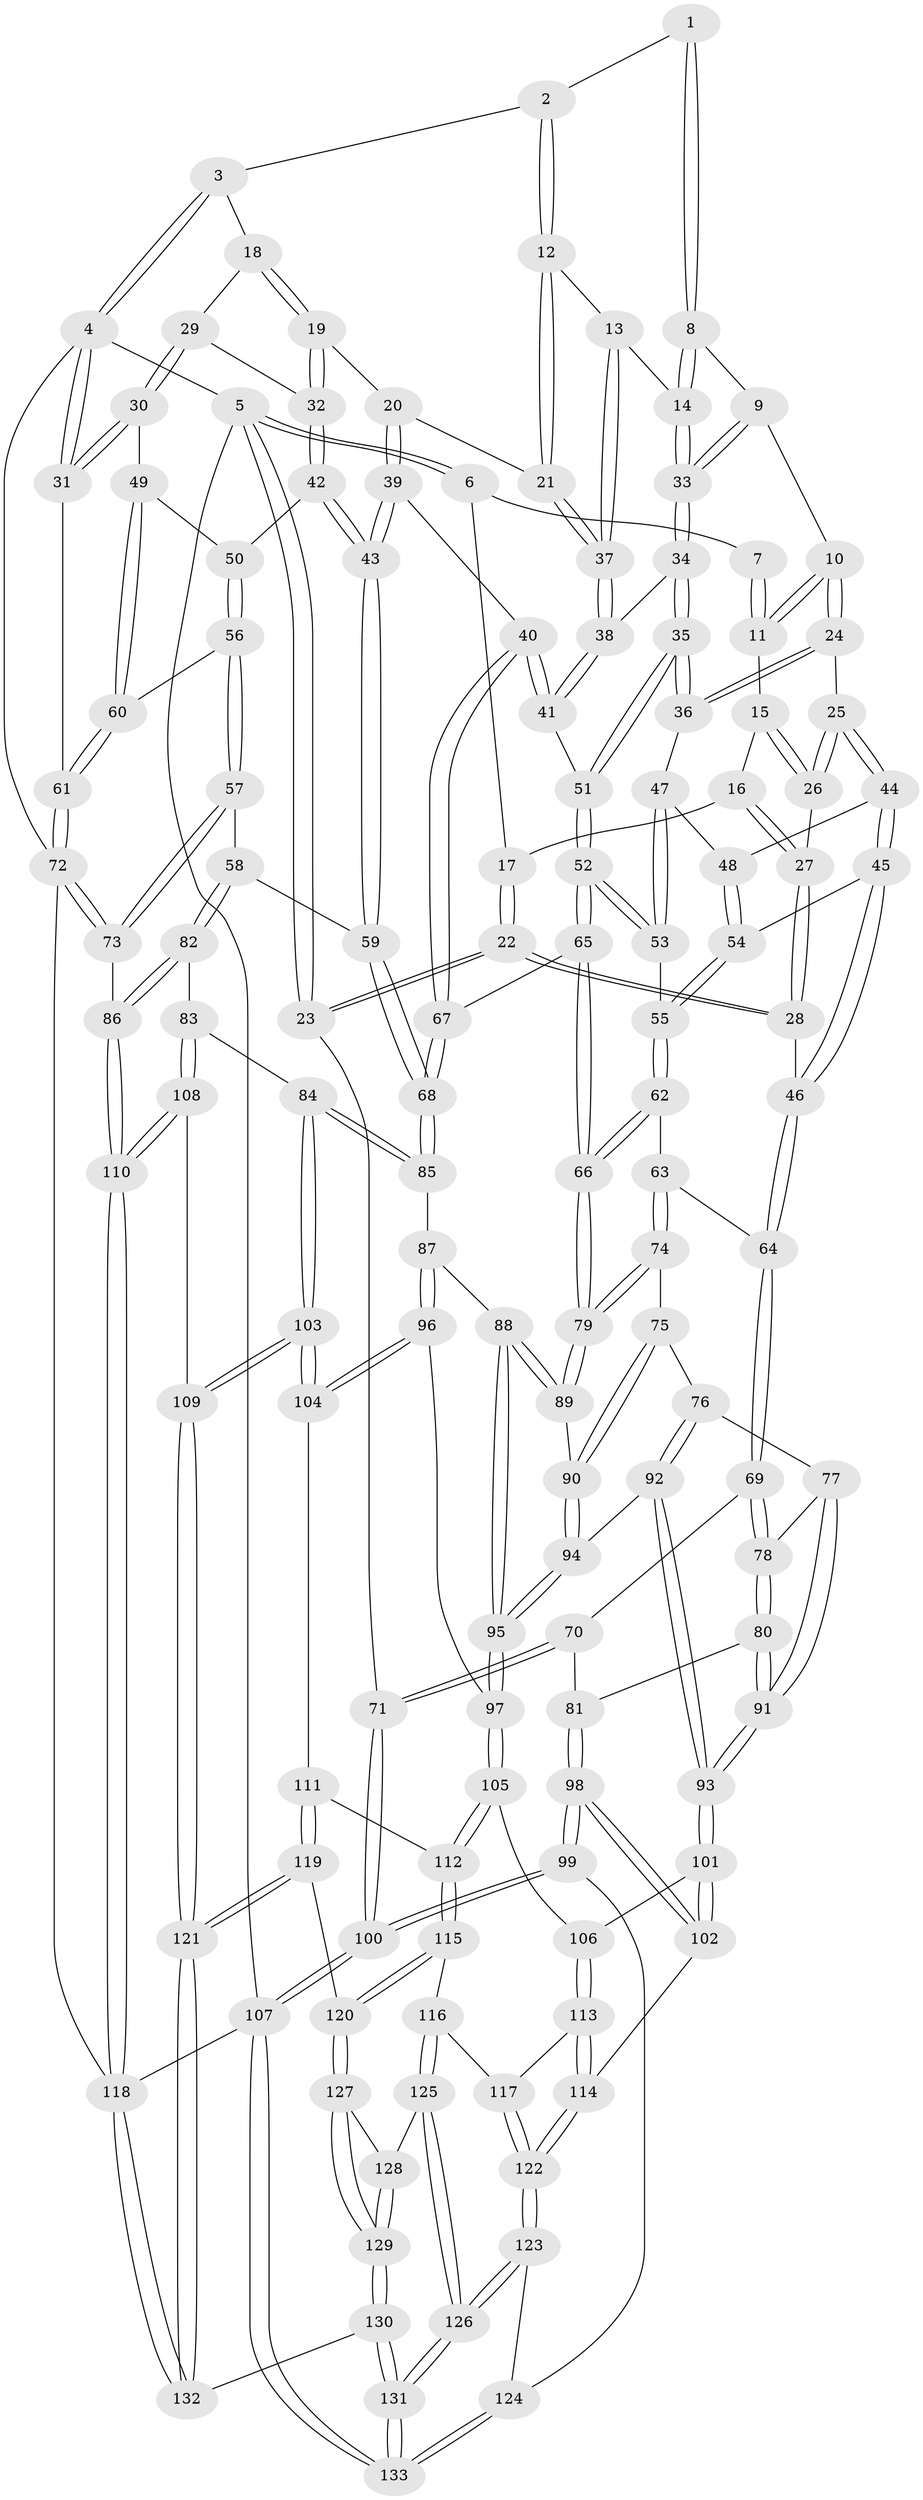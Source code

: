 // Generated by graph-tools (version 1.1) at 2025/11/02/27/25 16:11:55]
// undirected, 133 vertices, 329 edges
graph export_dot {
graph [start="1"]
  node [color=gray90,style=filled];
  1 [pos="+0.48396034476897454+0"];
  2 [pos="+0.6736685756164869+0"];
  3 [pos="+0.7488439791717014+0"];
  4 [pos="+1+0"];
  5 [pos="+0+0"];
  6 [pos="+0.11357319185233654+0"];
  7 [pos="+0.17423060631721451+0"];
  8 [pos="+0.4444280148054824+0.005084464544615098"];
  9 [pos="+0.4239556697395053+0.040867038399086376"];
  10 [pos="+0.38372531952369093+0.08010900908886144"];
  11 [pos="+0.33665064760978824+0.060218867309657254"];
  12 [pos="+0.6335828588297279+0"];
  13 [pos="+0.5831728522290812+0.10742864307906265"];
  14 [pos="+0.5553340055604203+0.11647329740661606"];
  15 [pos="+0.2726868868089957+0.06075321068686161"];
  16 [pos="+0.15950006515962037+0"];
  17 [pos="+0.12678313642907035+0"];
  18 [pos="+0.7722347437558386+0"];
  19 [pos="+0.7308577498840662+0.13370344751226224"];
  20 [pos="+0.7205675653299659+0.13711988205020617"];
  21 [pos="+0.6797205200344026+0.13574897647190984"];
  22 [pos="+0+0.2842612830781875"];
  23 [pos="+0+0.2904394184668798"];
  24 [pos="+0.37762393590971016+0.10229616836340152"];
  25 [pos="+0.27411642994800767+0.15139885869219172"];
  26 [pos="+0.26902704450461207+0.14681111160542396"];
  27 [pos="+0.15613131151734624+0.11820397925517054"];
  28 [pos="+0.03782113525259525+0.28893008703176487"];
  29 [pos="+0.8274096604734624+0.06736657427267916"];
  30 [pos="+1+0.1727332597533161"];
  31 [pos="+1+0.09633571765184758"];
  32 [pos="+0.8177398585442893+0.19919438869877795"];
  33 [pos="+0.5075101818901838+0.1783872707099644"];
  34 [pos="+0.4989570967406162+0.20518245286337883"];
  35 [pos="+0.4813447546025999+0.2400476670380645"];
  36 [pos="+0.41910110420226676+0.22551359689529266"];
  37 [pos="+0.6373816046141153+0.14985973100931557"];
  38 [pos="+0.6325014349192977+0.17845237713402512"];
  39 [pos="+0.6651744475987826+0.3284376116508074"];
  40 [pos="+0.6578544616867815+0.32615127222871276"];
  41 [pos="+0.6493472344055068+0.32120322483088054"];
  42 [pos="+0.8393156769541488+0.22936276603831843"];
  43 [pos="+0.6949194847266018+0.34356360838853467"];
  44 [pos="+0.27761957357943856+0.17693304509574423"];
  45 [pos="+0.1838345626679167+0.2976904030269724"];
  46 [pos="+0.06902612462778933+0.30727869727257107"];
  47 [pos="+0.3715214247419771+0.24563812117924902"];
  48 [pos="+0.36769885382723694+0.2464118737501023"];
  49 [pos="+0.9660860072056071+0.19904445705375143"];
  50 [pos="+0.8671884071674721+0.23100291889215266"];
  51 [pos="+0.5200571545461953+0.29879880775221007"];
  52 [pos="+0.4473177106332608+0.41813590097464454"];
  53 [pos="+0.3985763978472643+0.38207666246195954"];
  54 [pos="+0.28182834376705707+0.3272553517660041"];
  55 [pos="+0.29002489750085403+0.3424200643221236"];
  56 [pos="+0.8938534097907+0.4452017445201445"];
  57 [pos="+0.8915805124080054+0.4468074573132422"];
  58 [pos="+0.8022433402076071+0.47561300923160194"];
  59 [pos="+0.7337516539931114+0.43215618756933694"];
  60 [pos="+0.9222567967580774+0.4386661774151575"];
  61 [pos="+1+0.423131641433754"];
  62 [pos="+0.2889680734552945+0.4411617341726173"];
  63 [pos="+0.219929951627592+0.48347485012059044"];
  64 [pos="+0.135764688795404+0.4522968193147847"];
  65 [pos="+0.4445656327426259+0.4837779557537809"];
  66 [pos="+0.42484092133784324+0.5018947766624817"];
  67 [pos="+0.5228730852419057+0.49988061866273825"];
  68 [pos="+0.6034643360344972+0.5485578619889644"];
  69 [pos="+0.1040531151442231+0.531119486659179"];
  70 [pos="+0.003335006647820393+0.5455054019011307"];
  71 [pos="+0+0.4814921079879051"];
  72 [pos="+1+0.7051847988072544"];
  73 [pos="+1+0.7181366786028697"];
  74 [pos="+0.23566076354555673+0.5228651646184861"];
  75 [pos="+0.2351649052691804+0.5842464905907122"];
  76 [pos="+0.22551307556100803+0.5947398357824129"];
  77 [pos="+0.22398456901048605+0.5953442251569949"];
  78 [pos="+0.10773885409361147+0.5470531455034648"];
  79 [pos="+0.4077759548018353+0.545747632173572"];
  80 [pos="+0.10149853622256899+0.6384269365645152"];
  81 [pos="+0.05731212455690528+0.655683415839907"];
  82 [pos="+0.8044187311731309+0.6060194823103091"];
  83 [pos="+0.7076458528902371+0.6776505686553167"];
  84 [pos="+0.6487184841564428+0.6686636055582134"];
  85 [pos="+0.6157495229923305+0.6307260804773978"];
  86 [pos="+1+0.7218764559810018"];
  87 [pos="+0.48823584749971893+0.6553003820784862"];
  88 [pos="+0.47391541162031664+0.6392586651640256"];
  89 [pos="+0.40746513813952917+0.5476805737314103"];
  90 [pos="+0.34895334284032137+0.6143189501113293"];
  91 [pos="+0.14765120708399+0.6630819927546795"];
  92 [pos="+0.2546421934106807+0.67406539060108"];
  93 [pos="+0.17961355173941088+0.7291871544363897"];
  94 [pos="+0.3366884520829843+0.6835431394289109"];
  95 [pos="+0.34467135468296406+0.7083059376547475"];
  96 [pos="+0.4660293929317211+0.7398062947300686"];
  97 [pos="+0.34652735845540056+0.7160521710504173"];
  98 [pos="+0+0.7632911832471323"];
  99 [pos="+0+0.7712448195271911"];
  100 [pos="+0+0.7792947489491534"];
  101 [pos="+0.17968400329787115+0.7348538431765715"];
  102 [pos="+0.1246749186777765+0.8140172844137799"];
  103 [pos="+0.5574285843210162+0.8171691330519595"];
  104 [pos="+0.5010008464041666+0.8016043042873976"];
  105 [pos="+0.3157308148444667+0.777139261710365"];
  106 [pos="+0.3069746886155862+0.7824681681380199"];
  107 [pos="+0+1"];
  108 [pos="+0.7728576708738227+0.8226934169269847"];
  109 [pos="+0.6001871112618324+0.8837663356893019"];
  110 [pos="+0.8526057732387808+0.8627291301820139"];
  111 [pos="+0.4351070040484775+0.8470324922702434"];
  112 [pos="+0.40904009588688106+0.8444617241722251"];
  113 [pos="+0.30203169089326726+0.7943575820348663"];
  114 [pos="+0.1374148337809072+0.8404529209283219"];
  115 [pos="+0.34356438360414415+0.8993063954372051"];
  116 [pos="+0.3102302759461571+0.8952620113363571"];
  117 [pos="+0.28297529117155806+0.8661815666098682"];
  118 [pos="+0.8670957005527987+1"];
  119 [pos="+0.4351929072439508+0.9107237295813329"];
  120 [pos="+0.3777120157147468+0.9425755823823052"];
  121 [pos="+0.5851187036508484+1"];
  122 [pos="+0.16116561375476676+0.906953562074801"];
  123 [pos="+0.15679126121884973+0.9293505237644896"];
  124 [pos="+0.03200803460424448+0.902998037930353"];
  125 [pos="+0.3030902407959652+0.9324905720072507"];
  126 [pos="+0.1535639803952734+1"];
  127 [pos="+0.3740402889014915+0.9676695856526975"];
  128 [pos="+0.3066881507587556+0.9370127951815703"];
  129 [pos="+0.37507561235183134+1"];
  130 [pos="+0.3895980413714639+1"];
  131 [pos="+0.12239848040145347+1"];
  132 [pos="+0.59656679349409+1"];
  133 [pos="+0.06046966820705921+1"];
  1 -- 2;
  1 -- 8;
  1 -- 8;
  2 -- 3;
  2 -- 12;
  2 -- 12;
  3 -- 4;
  3 -- 4;
  3 -- 18;
  4 -- 5;
  4 -- 31;
  4 -- 31;
  4 -- 72;
  5 -- 6;
  5 -- 6;
  5 -- 23;
  5 -- 23;
  5 -- 107;
  6 -- 7;
  6 -- 17;
  7 -- 11;
  7 -- 11;
  8 -- 9;
  8 -- 14;
  8 -- 14;
  9 -- 10;
  9 -- 33;
  9 -- 33;
  10 -- 11;
  10 -- 11;
  10 -- 24;
  10 -- 24;
  11 -- 15;
  12 -- 13;
  12 -- 21;
  12 -- 21;
  13 -- 14;
  13 -- 37;
  13 -- 37;
  14 -- 33;
  14 -- 33;
  15 -- 16;
  15 -- 26;
  15 -- 26;
  16 -- 17;
  16 -- 27;
  16 -- 27;
  17 -- 22;
  17 -- 22;
  18 -- 19;
  18 -- 19;
  18 -- 29;
  19 -- 20;
  19 -- 32;
  19 -- 32;
  20 -- 21;
  20 -- 39;
  20 -- 39;
  21 -- 37;
  21 -- 37;
  22 -- 23;
  22 -- 23;
  22 -- 28;
  22 -- 28;
  23 -- 71;
  24 -- 25;
  24 -- 36;
  24 -- 36;
  25 -- 26;
  25 -- 26;
  25 -- 44;
  25 -- 44;
  26 -- 27;
  27 -- 28;
  27 -- 28;
  28 -- 46;
  29 -- 30;
  29 -- 30;
  29 -- 32;
  30 -- 31;
  30 -- 31;
  30 -- 49;
  31 -- 61;
  32 -- 42;
  32 -- 42;
  33 -- 34;
  33 -- 34;
  34 -- 35;
  34 -- 35;
  34 -- 38;
  35 -- 36;
  35 -- 36;
  35 -- 51;
  35 -- 51;
  36 -- 47;
  37 -- 38;
  37 -- 38;
  38 -- 41;
  38 -- 41;
  39 -- 40;
  39 -- 43;
  39 -- 43;
  40 -- 41;
  40 -- 41;
  40 -- 67;
  40 -- 67;
  41 -- 51;
  42 -- 43;
  42 -- 43;
  42 -- 50;
  43 -- 59;
  43 -- 59;
  44 -- 45;
  44 -- 45;
  44 -- 48;
  45 -- 46;
  45 -- 46;
  45 -- 54;
  46 -- 64;
  46 -- 64;
  47 -- 48;
  47 -- 53;
  47 -- 53;
  48 -- 54;
  48 -- 54;
  49 -- 50;
  49 -- 60;
  49 -- 60;
  50 -- 56;
  50 -- 56;
  51 -- 52;
  51 -- 52;
  52 -- 53;
  52 -- 53;
  52 -- 65;
  52 -- 65;
  53 -- 55;
  54 -- 55;
  54 -- 55;
  55 -- 62;
  55 -- 62;
  56 -- 57;
  56 -- 57;
  56 -- 60;
  57 -- 58;
  57 -- 73;
  57 -- 73;
  58 -- 59;
  58 -- 82;
  58 -- 82;
  59 -- 68;
  59 -- 68;
  60 -- 61;
  60 -- 61;
  61 -- 72;
  61 -- 72;
  62 -- 63;
  62 -- 66;
  62 -- 66;
  63 -- 64;
  63 -- 74;
  63 -- 74;
  64 -- 69;
  64 -- 69;
  65 -- 66;
  65 -- 66;
  65 -- 67;
  66 -- 79;
  66 -- 79;
  67 -- 68;
  67 -- 68;
  68 -- 85;
  68 -- 85;
  69 -- 70;
  69 -- 78;
  69 -- 78;
  70 -- 71;
  70 -- 71;
  70 -- 81;
  71 -- 100;
  71 -- 100;
  72 -- 73;
  72 -- 73;
  72 -- 118;
  73 -- 86;
  74 -- 75;
  74 -- 79;
  74 -- 79;
  75 -- 76;
  75 -- 90;
  75 -- 90;
  76 -- 77;
  76 -- 92;
  76 -- 92;
  77 -- 78;
  77 -- 91;
  77 -- 91;
  78 -- 80;
  78 -- 80;
  79 -- 89;
  79 -- 89;
  80 -- 81;
  80 -- 91;
  80 -- 91;
  81 -- 98;
  81 -- 98;
  82 -- 83;
  82 -- 86;
  82 -- 86;
  83 -- 84;
  83 -- 108;
  83 -- 108;
  84 -- 85;
  84 -- 85;
  84 -- 103;
  84 -- 103;
  85 -- 87;
  86 -- 110;
  86 -- 110;
  87 -- 88;
  87 -- 96;
  87 -- 96;
  88 -- 89;
  88 -- 89;
  88 -- 95;
  88 -- 95;
  89 -- 90;
  90 -- 94;
  90 -- 94;
  91 -- 93;
  91 -- 93;
  92 -- 93;
  92 -- 93;
  92 -- 94;
  93 -- 101;
  93 -- 101;
  94 -- 95;
  94 -- 95;
  95 -- 97;
  95 -- 97;
  96 -- 97;
  96 -- 104;
  96 -- 104;
  97 -- 105;
  97 -- 105;
  98 -- 99;
  98 -- 99;
  98 -- 102;
  98 -- 102;
  99 -- 100;
  99 -- 100;
  99 -- 124;
  100 -- 107;
  100 -- 107;
  101 -- 102;
  101 -- 102;
  101 -- 106;
  102 -- 114;
  103 -- 104;
  103 -- 104;
  103 -- 109;
  103 -- 109;
  104 -- 111;
  105 -- 106;
  105 -- 112;
  105 -- 112;
  106 -- 113;
  106 -- 113;
  107 -- 133;
  107 -- 133;
  107 -- 118;
  108 -- 109;
  108 -- 110;
  108 -- 110;
  109 -- 121;
  109 -- 121;
  110 -- 118;
  110 -- 118;
  111 -- 112;
  111 -- 119;
  111 -- 119;
  112 -- 115;
  112 -- 115;
  113 -- 114;
  113 -- 114;
  113 -- 117;
  114 -- 122;
  114 -- 122;
  115 -- 116;
  115 -- 120;
  115 -- 120;
  116 -- 117;
  116 -- 125;
  116 -- 125;
  117 -- 122;
  117 -- 122;
  118 -- 132;
  118 -- 132;
  119 -- 120;
  119 -- 121;
  119 -- 121;
  120 -- 127;
  120 -- 127;
  121 -- 132;
  121 -- 132;
  122 -- 123;
  122 -- 123;
  123 -- 124;
  123 -- 126;
  123 -- 126;
  124 -- 133;
  124 -- 133;
  125 -- 126;
  125 -- 126;
  125 -- 128;
  126 -- 131;
  126 -- 131;
  127 -- 128;
  127 -- 129;
  127 -- 129;
  128 -- 129;
  128 -- 129;
  129 -- 130;
  129 -- 130;
  130 -- 131;
  130 -- 131;
  130 -- 132;
  131 -- 133;
  131 -- 133;
}
